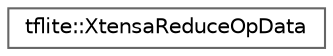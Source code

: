 digraph "Graphical Class Hierarchy"
{
 // LATEX_PDF_SIZE
  bgcolor="transparent";
  edge [fontname=Helvetica,fontsize=10,labelfontname=Helvetica,labelfontsize=10];
  node [fontname=Helvetica,fontsize=10,shape=box,height=0.2,width=0.4];
  rankdir="LR";
  Node0 [id="Node000000",label="tflite::XtensaReduceOpData",height=0.2,width=0.4,color="grey40", fillcolor="white", style="filled",URL="$structtflite_1_1_xtensa_reduce_op_data.html",tooltip=" "];
}
